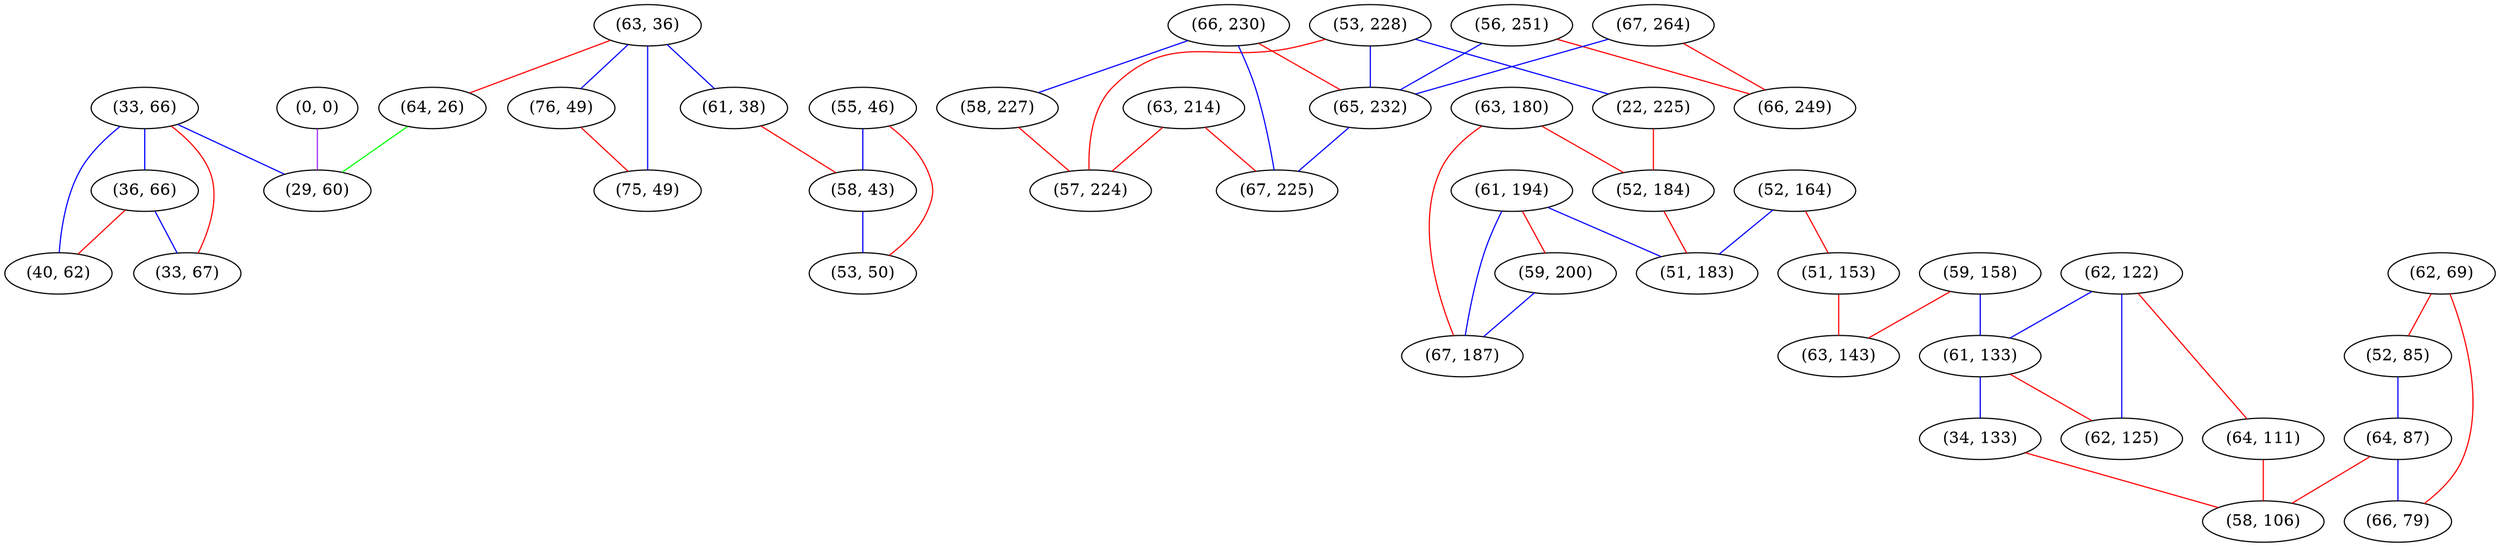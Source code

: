 graph "" {
"(33, 66)";
"(63, 214)";
"(62, 122)";
"(59, 158)";
"(64, 111)";
"(63, 36)";
"(53, 228)";
"(0, 0)";
"(76, 49)";
"(62, 69)";
"(61, 133)";
"(61, 38)";
"(66, 230)";
"(64, 26)";
"(56, 251)";
"(58, 227)";
"(67, 264)";
"(52, 85)";
"(57, 224)";
"(61, 194)";
"(63, 180)";
"(36, 66)";
"(34, 133)";
"(52, 164)";
"(75, 49)";
"(65, 232)";
"(67, 225)";
"(62, 125)";
"(40, 62)";
"(55, 46)";
"(51, 153)";
"(58, 43)";
"(66, 249)";
"(59, 200)";
"(22, 225)";
"(53, 50)";
"(67, 187)";
"(64, 87)";
"(29, 60)";
"(33, 67)";
"(52, 184)";
"(63, 143)";
"(58, 106)";
"(66, 79)";
"(51, 183)";
"(33, 66)" -- "(36, 66)"  [color=blue, key=0, weight=3];
"(33, 66)" -- "(29, 60)"  [color=blue, key=0, weight=3];
"(33, 66)" -- "(33, 67)"  [color=red, key=0, weight=1];
"(33, 66)" -- "(40, 62)"  [color=blue, key=0, weight=3];
"(63, 214)" -- "(57, 224)"  [color=red, key=0, weight=1];
"(63, 214)" -- "(67, 225)"  [color=red, key=0, weight=1];
"(62, 122)" -- "(62, 125)"  [color=blue, key=0, weight=3];
"(62, 122)" -- "(64, 111)"  [color=red, key=0, weight=1];
"(62, 122)" -- "(61, 133)"  [color=blue, key=0, weight=3];
"(59, 158)" -- "(63, 143)"  [color=red, key=0, weight=1];
"(59, 158)" -- "(61, 133)"  [color=blue, key=0, weight=3];
"(64, 111)" -- "(58, 106)"  [color=red, key=0, weight=1];
"(63, 36)" -- "(61, 38)"  [color=blue, key=0, weight=3];
"(63, 36)" -- "(75, 49)"  [color=blue, key=0, weight=3];
"(63, 36)" -- "(76, 49)"  [color=blue, key=0, weight=3];
"(63, 36)" -- "(64, 26)"  [color=red, key=0, weight=1];
"(53, 228)" -- "(65, 232)"  [color=blue, key=0, weight=3];
"(53, 228)" -- "(57, 224)"  [color=red, key=0, weight=1];
"(53, 228)" -- "(22, 225)"  [color=blue, key=0, weight=3];
"(0, 0)" -- "(29, 60)"  [color=purple, key=0, weight=4];
"(76, 49)" -- "(75, 49)"  [color=red, key=0, weight=1];
"(62, 69)" -- "(52, 85)"  [color=red, key=0, weight=1];
"(62, 69)" -- "(66, 79)"  [color=red, key=0, weight=1];
"(61, 133)" -- "(34, 133)"  [color=blue, key=0, weight=3];
"(61, 133)" -- "(62, 125)"  [color=red, key=0, weight=1];
"(61, 38)" -- "(58, 43)"  [color=red, key=0, weight=1];
"(66, 230)" -- "(65, 232)"  [color=red, key=0, weight=1];
"(66, 230)" -- "(67, 225)"  [color=blue, key=0, weight=3];
"(66, 230)" -- "(58, 227)"  [color=blue, key=0, weight=3];
"(64, 26)" -- "(29, 60)"  [color=green, key=0, weight=2];
"(56, 251)" -- "(65, 232)"  [color=blue, key=0, weight=3];
"(56, 251)" -- "(66, 249)"  [color=red, key=0, weight=1];
"(58, 227)" -- "(57, 224)"  [color=red, key=0, weight=1];
"(67, 264)" -- "(65, 232)"  [color=blue, key=0, weight=3];
"(67, 264)" -- "(66, 249)"  [color=red, key=0, weight=1];
"(52, 85)" -- "(64, 87)"  [color=blue, key=0, weight=3];
"(61, 194)" -- "(59, 200)"  [color=red, key=0, weight=1];
"(61, 194)" -- "(51, 183)"  [color=blue, key=0, weight=3];
"(61, 194)" -- "(67, 187)"  [color=blue, key=0, weight=3];
"(63, 180)" -- "(67, 187)"  [color=red, key=0, weight=1];
"(63, 180)" -- "(52, 184)"  [color=red, key=0, weight=1];
"(36, 66)" -- "(40, 62)"  [color=red, key=0, weight=1];
"(36, 66)" -- "(33, 67)"  [color=blue, key=0, weight=3];
"(34, 133)" -- "(58, 106)"  [color=red, key=0, weight=1];
"(52, 164)" -- "(51, 183)"  [color=blue, key=0, weight=3];
"(52, 164)" -- "(51, 153)"  [color=red, key=0, weight=1];
"(65, 232)" -- "(67, 225)"  [color=blue, key=0, weight=3];
"(55, 46)" -- "(58, 43)"  [color=blue, key=0, weight=3];
"(55, 46)" -- "(53, 50)"  [color=red, key=0, weight=1];
"(51, 153)" -- "(63, 143)"  [color=red, key=0, weight=1];
"(58, 43)" -- "(53, 50)"  [color=blue, key=0, weight=3];
"(59, 200)" -- "(67, 187)"  [color=blue, key=0, weight=3];
"(22, 225)" -- "(52, 184)"  [color=red, key=0, weight=1];
"(64, 87)" -- "(66, 79)"  [color=blue, key=0, weight=3];
"(64, 87)" -- "(58, 106)"  [color=red, key=0, weight=1];
"(52, 184)" -- "(51, 183)"  [color=red, key=0, weight=1];
}
